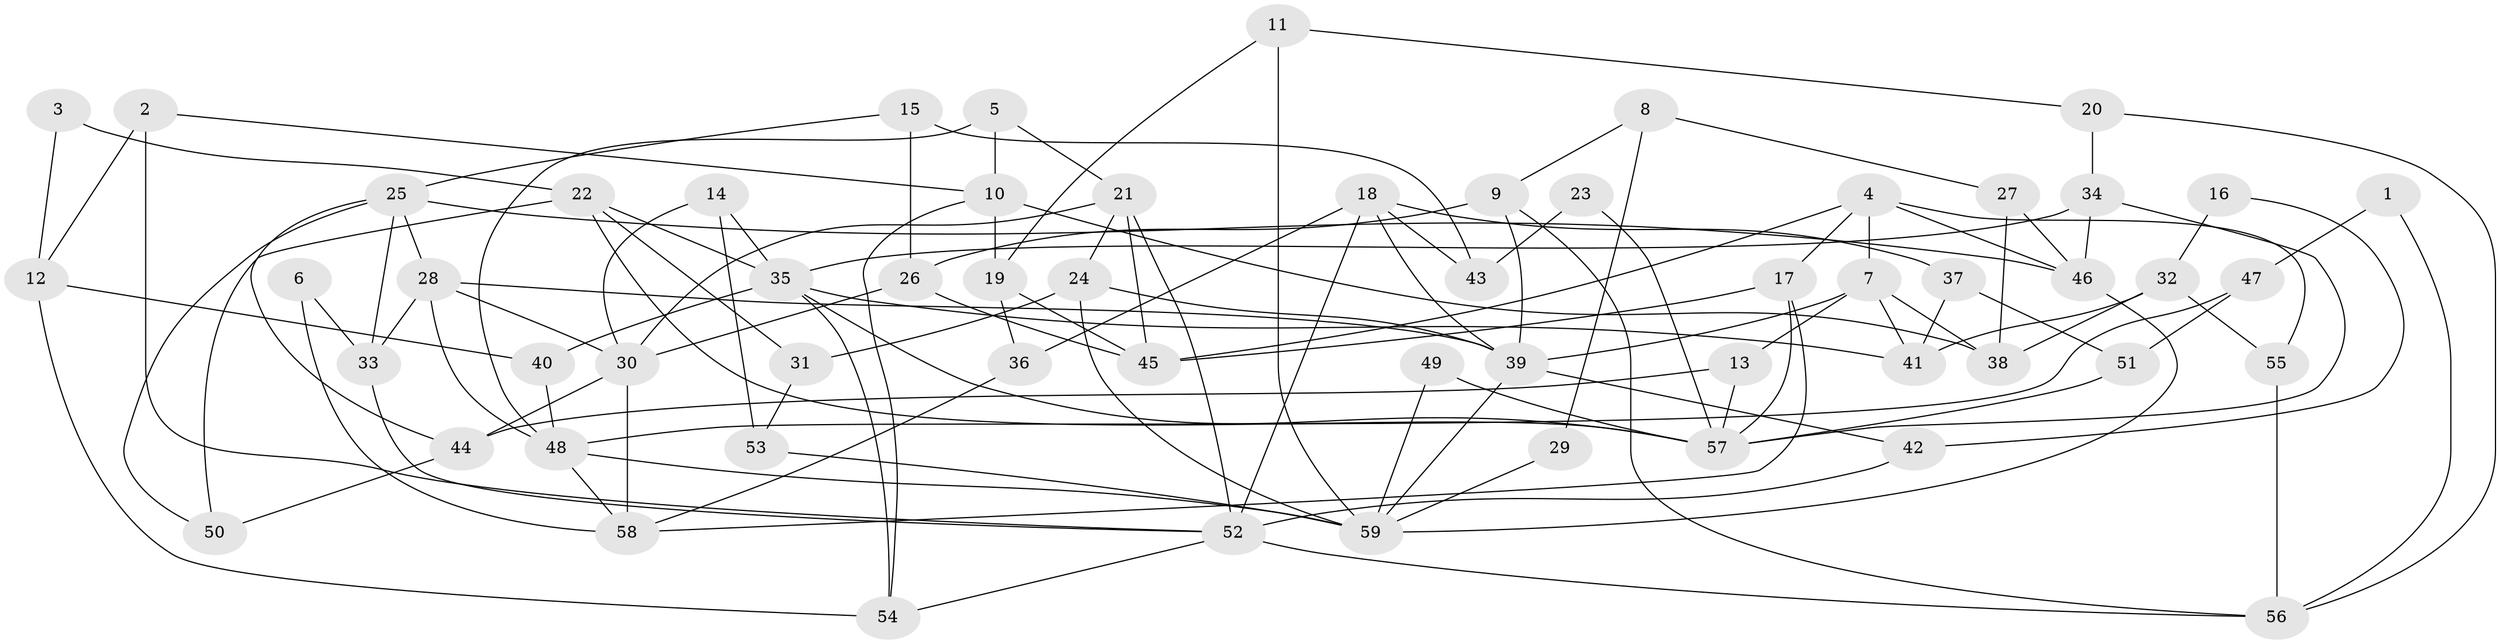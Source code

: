 // coarse degree distribution, {2: 0.1111111111111111, 3: 0.2222222222222222, 4: 0.16666666666666666, 6: 0.1111111111111111, 7: 0.1111111111111111, 9: 0.08333333333333333, 5: 0.08333333333333333, 10: 0.05555555555555555, 8: 0.05555555555555555}
// Generated by graph-tools (version 1.1) at 2025/52/02/27/25 19:52:07]
// undirected, 59 vertices, 118 edges
graph export_dot {
graph [start="1"]
  node [color=gray90,style=filled];
  1;
  2;
  3;
  4;
  5;
  6;
  7;
  8;
  9;
  10;
  11;
  12;
  13;
  14;
  15;
  16;
  17;
  18;
  19;
  20;
  21;
  22;
  23;
  24;
  25;
  26;
  27;
  28;
  29;
  30;
  31;
  32;
  33;
  34;
  35;
  36;
  37;
  38;
  39;
  40;
  41;
  42;
  43;
  44;
  45;
  46;
  47;
  48;
  49;
  50;
  51;
  52;
  53;
  54;
  55;
  56;
  57;
  58;
  59;
  1 -- 56;
  1 -- 47;
  2 -- 10;
  2 -- 52;
  2 -- 12;
  3 -- 22;
  3 -- 12;
  4 -- 45;
  4 -- 7;
  4 -- 17;
  4 -- 46;
  4 -- 55;
  5 -- 21;
  5 -- 10;
  5 -- 48;
  6 -- 58;
  6 -- 33;
  7 -- 13;
  7 -- 39;
  7 -- 38;
  7 -- 41;
  8 -- 27;
  8 -- 9;
  8 -- 29;
  9 -- 39;
  9 -- 56;
  9 -- 26;
  10 -- 38;
  10 -- 19;
  10 -- 54;
  11 -- 59;
  11 -- 19;
  11 -- 20;
  12 -- 54;
  12 -- 40;
  13 -- 57;
  13 -- 44;
  14 -- 35;
  14 -- 30;
  14 -- 53;
  15 -- 26;
  15 -- 25;
  15 -- 43;
  16 -- 42;
  16 -- 32;
  17 -- 58;
  17 -- 45;
  17 -- 57;
  18 -- 39;
  18 -- 52;
  18 -- 36;
  18 -- 37;
  18 -- 43;
  19 -- 45;
  19 -- 36;
  20 -- 34;
  20 -- 56;
  21 -- 24;
  21 -- 45;
  21 -- 30;
  21 -- 52;
  22 -- 35;
  22 -- 57;
  22 -- 31;
  22 -- 50;
  23 -- 43;
  23 -- 57;
  24 -- 31;
  24 -- 39;
  24 -- 59;
  25 -- 46;
  25 -- 28;
  25 -- 33;
  25 -- 44;
  25 -- 50;
  26 -- 30;
  26 -- 45;
  27 -- 46;
  27 -- 38;
  28 -- 30;
  28 -- 48;
  28 -- 33;
  28 -- 39;
  29 -- 59;
  30 -- 44;
  30 -- 58;
  31 -- 53;
  32 -- 55;
  32 -- 41;
  32 -- 38;
  33 -- 52;
  34 -- 46;
  34 -- 57;
  34 -- 35;
  35 -- 54;
  35 -- 40;
  35 -- 41;
  35 -- 57;
  36 -- 58;
  37 -- 41;
  37 -- 51;
  39 -- 59;
  39 -- 42;
  40 -- 48;
  42 -- 52;
  44 -- 50;
  46 -- 59;
  47 -- 51;
  47 -- 48;
  48 -- 58;
  48 -- 59;
  49 -- 57;
  49 -- 59;
  51 -- 57;
  52 -- 54;
  52 -- 56;
  53 -- 59;
  55 -- 56;
}
